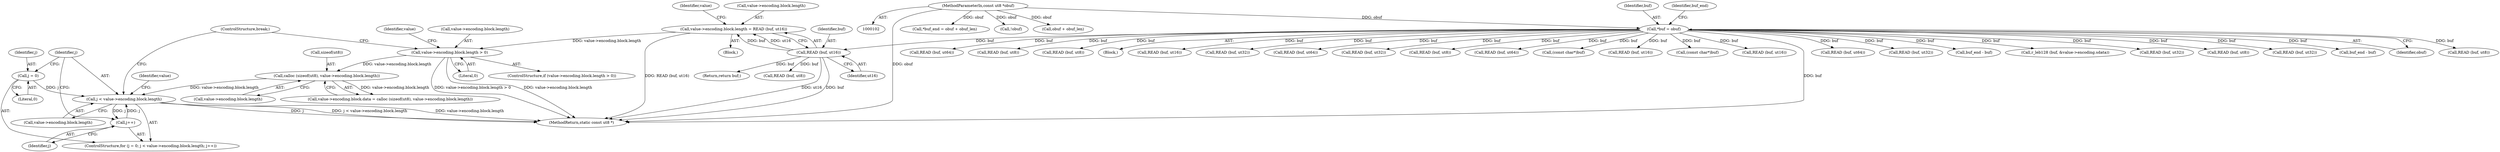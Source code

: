 digraph "0_radare2_2ca9ab45891b6ae8e32b6c28c81eebca059cbe5d_0@pointer" {
"1000293" [label="(Call,j < value->encoding.block.length)"];
"1000290" [label="(Call,j = 0)"];
"1000302" [label="(Call,j++)"];
"1000293" [label="(Call,j < value->encoding.block.length)"];
"1000279" [label="(Call,calloc (sizeof(ut8), value->encoding.block.length))"];
"1000261" [label="(Call,value->encoding.block.length > 0)"];
"1000249" [label="(Call,value->encoding.block.length = READ (buf, ut16))"];
"1000257" [label="(Call,READ (buf, ut16))"];
"1000112" [label="(Call,*buf = obuf)"];
"1000103" [label="(MethodParameterIn,const ut8 *obuf)"];
"1000116" [label="(Call,*buf_end = obuf + obuf_len)"];
"1000294" [label="(Identifier,j)"];
"1000258" [label="(Identifier,buf)"];
"1000596" [label="(Call,r_leb128 (buf, &value->encoding.sdata))"];
"1000753" [label="(Call,READ (buf, ut32))"];
"1000529" [label="(Call,READ (buf, ut8))"];
"1000133" [label="(Call,!obuf)"];
"1000409" [label="(Call,READ (buf, ut32))"];
"1000289" [label="(ControlStructure,for (j = 0; j < value->encoding.block.length; j++))"];
"1000455" [label="(Call,buf_end - buf)"];
"1000275" [label="(Identifier,value)"];
"1000280" [label="(Call,sizeof(ut8))"];
"1000265" [label="(Identifier,value)"];
"1000279" [label="(Call,calloc (sizeof(ut8), value->encoding.block.length))"];
"1000114" [label="(Identifier,obuf)"];
"1000291" [label="(Identifier,j)"];
"1000310" [label="(Identifier,value)"];
"1000589" [label="(Call,READ (buf, ut8))"];
"1000420" [label="(Call,READ (buf, ut64))"];
"1000200" [label="(Call,READ (buf, ut8))"];
"1000186" [label="(Block,)"];
"1000118" [label="(Call,obuf + obuf_len)"];
"1000295" [label="(Call,value->encoding.block.length)"];
"1000257" [label="(Call,READ (buf, ut16))"];
"1000796" [label="(MethodReturn,static const ut8 *)"];
"1000731" [label="(Call,READ (buf, ut8))"];
"1000292" [label="(Literal,0)"];
"1000261" [label="(Call,value->encoding.block.length > 0)"];
"1000110" [label="(Block,)"];
"1000269" [label="(Literal,0)"];
"1000250" [label="(Call,value->encoding.block.length)"];
"1000315" [label="(Call,READ (buf, ut8))"];
"1000211" [label="(Call,READ (buf, ut16))"];
"1000259" [label="(Identifier,ut16)"];
"1000302" [label="(Call,j++)"];
"1000318" [label="(ControlStructure,break;)"];
"1000249" [label="(Call,value->encoding.block.length = READ (buf, ut16))"];
"1000117" [label="(Identifier,buf_end)"];
"1000328" [label="(Call,READ (buf, ut32))"];
"1000233" [label="(Call,READ (buf, ut64))"];
"1000614" [label="(Call,READ (buf, ut32))"];
"1000775" [label="(Call,READ (buf, ut8))"];
"1000103" [label="(MethodParameterIn,const ut8 *obuf)"];
"1000290" [label="(Call,j = 0)"];
"1000112" [label="(Call,*buf = obuf)"];
"1000764" [label="(Call,READ (buf, ut64))"];
"1000260" [label="(ControlStructure,if (value->encoding.block.length > 0))"];
"1000282" [label="(Call,value->encoding.block.length)"];
"1000794" [label="(Return,return buf;)"];
"1000437" [label="(Call,(const char*)buf)"];
"1000742" [label="(Call,READ (buf, ut16))"];
"1000271" [label="(Call,value->encoding.block.data = calloc (sizeof(ut8), value->encoding.block.length))"];
"1000113" [label="(Identifier,buf)"];
"1000293" [label="(Call,j < value->encoding.block.length)"];
"1000303" [label="(Identifier,j)"];
"1000445" [label="(Call,(const char*)buf)"];
"1000398" [label="(Call,READ (buf, ut16))"];
"1000720" [label="(Call,READ (buf, ut64))"];
"1000222" [label="(Call,READ (buf, ut32))"];
"1000684" [label="(Call,buf_end - buf)"];
"1000262" [label="(Call,value->encoding.block.length)"];
"1000293" -> "1000289"  [label="AST: "];
"1000293" -> "1000295"  [label="CFG: "];
"1000294" -> "1000293"  [label="AST: "];
"1000295" -> "1000293"  [label="AST: "];
"1000310" -> "1000293"  [label="CFG: "];
"1000318" -> "1000293"  [label="CFG: "];
"1000293" -> "1000796"  [label="DDG: j"];
"1000293" -> "1000796"  [label="DDG: j < value->encoding.block.length"];
"1000293" -> "1000796"  [label="DDG: value->encoding.block.length"];
"1000290" -> "1000293"  [label="DDG: j"];
"1000302" -> "1000293"  [label="DDG: j"];
"1000279" -> "1000293"  [label="DDG: value->encoding.block.length"];
"1000293" -> "1000302"  [label="DDG: j"];
"1000290" -> "1000289"  [label="AST: "];
"1000290" -> "1000292"  [label="CFG: "];
"1000291" -> "1000290"  [label="AST: "];
"1000292" -> "1000290"  [label="AST: "];
"1000294" -> "1000290"  [label="CFG: "];
"1000302" -> "1000289"  [label="AST: "];
"1000302" -> "1000303"  [label="CFG: "];
"1000303" -> "1000302"  [label="AST: "];
"1000294" -> "1000302"  [label="CFG: "];
"1000279" -> "1000271"  [label="AST: "];
"1000279" -> "1000282"  [label="CFG: "];
"1000280" -> "1000279"  [label="AST: "];
"1000282" -> "1000279"  [label="AST: "];
"1000271" -> "1000279"  [label="CFG: "];
"1000279" -> "1000271"  [label="DDG: value->encoding.block.length"];
"1000261" -> "1000279"  [label="DDG: value->encoding.block.length"];
"1000261" -> "1000260"  [label="AST: "];
"1000261" -> "1000269"  [label="CFG: "];
"1000262" -> "1000261"  [label="AST: "];
"1000269" -> "1000261"  [label="AST: "];
"1000275" -> "1000261"  [label="CFG: "];
"1000318" -> "1000261"  [label="CFG: "];
"1000261" -> "1000796"  [label="DDG: value->encoding.block.length"];
"1000261" -> "1000796"  [label="DDG: value->encoding.block.length > 0"];
"1000249" -> "1000261"  [label="DDG: value->encoding.block.length"];
"1000249" -> "1000186"  [label="AST: "];
"1000249" -> "1000257"  [label="CFG: "];
"1000250" -> "1000249"  [label="AST: "];
"1000257" -> "1000249"  [label="AST: "];
"1000265" -> "1000249"  [label="CFG: "];
"1000249" -> "1000796"  [label="DDG: READ (buf, ut16)"];
"1000257" -> "1000249"  [label="DDG: buf"];
"1000257" -> "1000249"  [label="DDG: ut16"];
"1000257" -> "1000259"  [label="CFG: "];
"1000258" -> "1000257"  [label="AST: "];
"1000259" -> "1000257"  [label="AST: "];
"1000257" -> "1000796"  [label="DDG: ut16"];
"1000257" -> "1000796"  [label="DDG: buf"];
"1000112" -> "1000257"  [label="DDG: buf"];
"1000257" -> "1000315"  [label="DDG: buf"];
"1000257" -> "1000794"  [label="DDG: buf"];
"1000112" -> "1000110"  [label="AST: "];
"1000112" -> "1000114"  [label="CFG: "];
"1000113" -> "1000112"  [label="AST: "];
"1000114" -> "1000112"  [label="AST: "];
"1000117" -> "1000112"  [label="CFG: "];
"1000112" -> "1000796"  [label="DDG: buf"];
"1000103" -> "1000112"  [label="DDG: obuf"];
"1000112" -> "1000200"  [label="DDG: buf"];
"1000112" -> "1000211"  [label="DDG: buf"];
"1000112" -> "1000222"  [label="DDG: buf"];
"1000112" -> "1000233"  [label="DDG: buf"];
"1000112" -> "1000328"  [label="DDG: buf"];
"1000112" -> "1000398"  [label="DDG: buf"];
"1000112" -> "1000409"  [label="DDG: buf"];
"1000112" -> "1000420"  [label="DDG: buf"];
"1000112" -> "1000437"  [label="DDG: buf"];
"1000112" -> "1000445"  [label="DDG: buf"];
"1000112" -> "1000455"  [label="DDG: buf"];
"1000112" -> "1000529"  [label="DDG: buf"];
"1000112" -> "1000589"  [label="DDG: buf"];
"1000112" -> "1000596"  [label="DDG: buf"];
"1000112" -> "1000614"  [label="DDG: buf"];
"1000112" -> "1000684"  [label="DDG: buf"];
"1000112" -> "1000720"  [label="DDG: buf"];
"1000112" -> "1000731"  [label="DDG: buf"];
"1000112" -> "1000742"  [label="DDG: buf"];
"1000112" -> "1000753"  [label="DDG: buf"];
"1000112" -> "1000764"  [label="DDG: buf"];
"1000112" -> "1000775"  [label="DDG: buf"];
"1000103" -> "1000102"  [label="AST: "];
"1000103" -> "1000796"  [label="DDG: obuf"];
"1000103" -> "1000116"  [label="DDG: obuf"];
"1000103" -> "1000118"  [label="DDG: obuf"];
"1000103" -> "1000133"  [label="DDG: obuf"];
}
